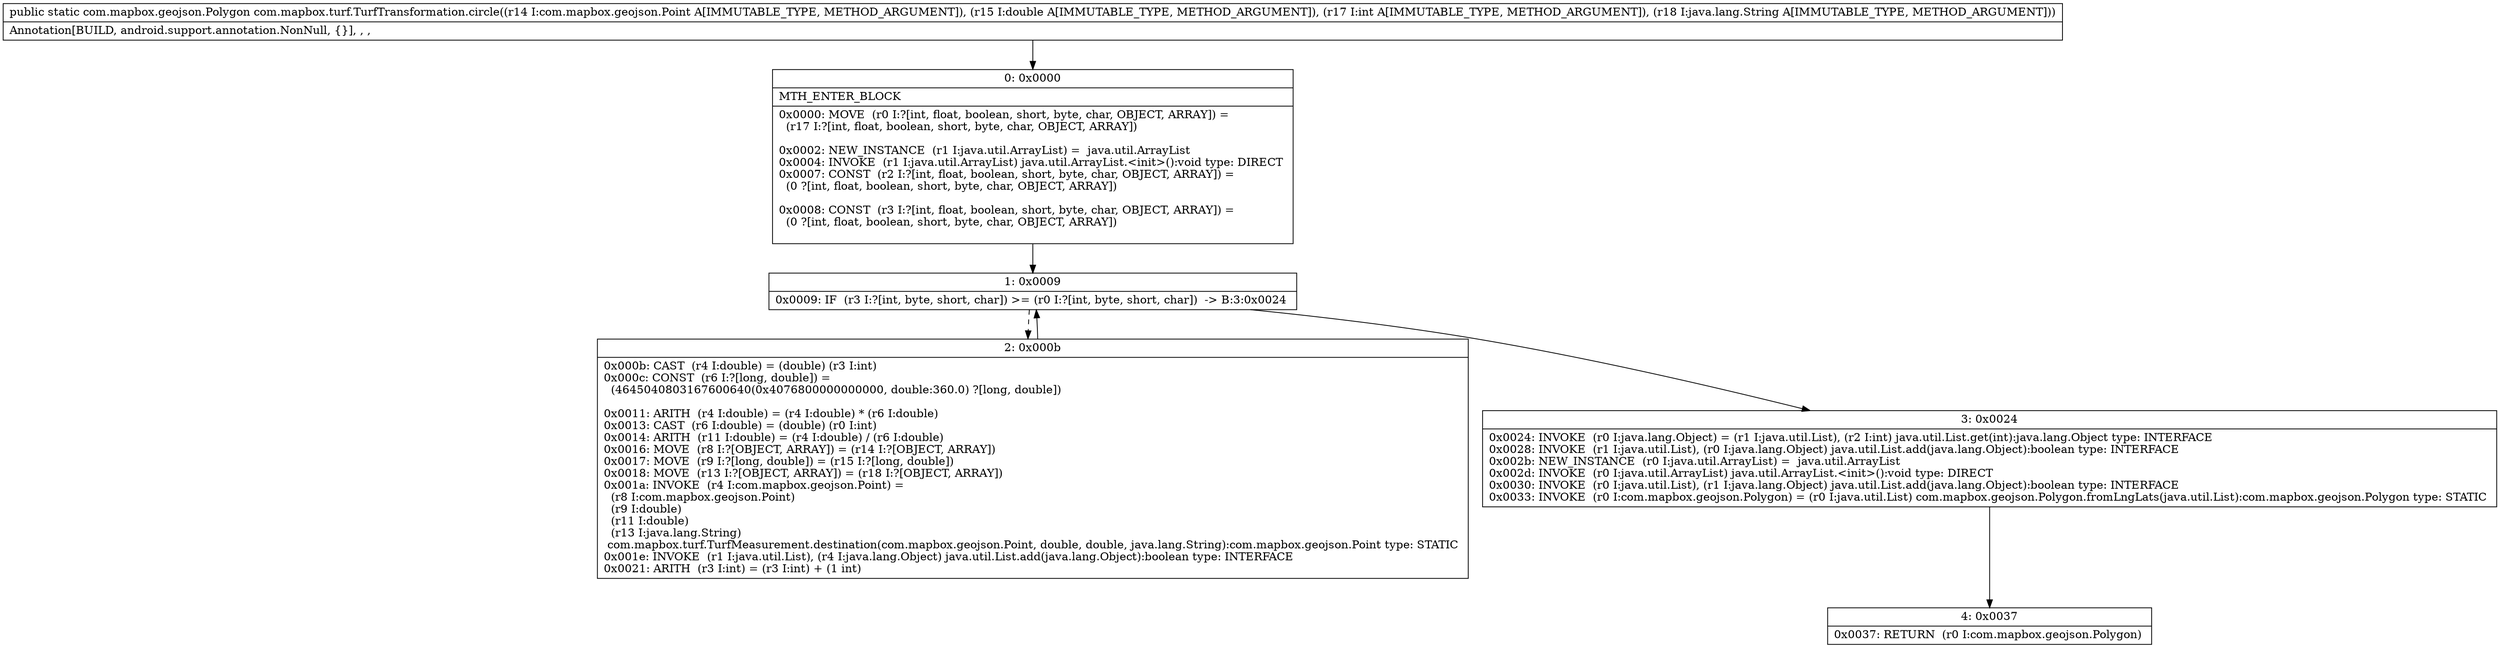 digraph "CFG forcom.mapbox.turf.TurfTransformation.circle(Lcom\/mapbox\/geojson\/Point;DILjava\/lang\/String;)Lcom\/mapbox\/geojson\/Polygon;" {
Node_0 [shape=record,label="{0\:\ 0x0000|MTH_ENTER_BLOCK\l|0x0000: MOVE  (r0 I:?[int, float, boolean, short, byte, char, OBJECT, ARRAY]) = \l  (r17 I:?[int, float, boolean, short, byte, char, OBJECT, ARRAY])\l \l0x0002: NEW_INSTANCE  (r1 I:java.util.ArrayList) =  java.util.ArrayList \l0x0004: INVOKE  (r1 I:java.util.ArrayList) java.util.ArrayList.\<init\>():void type: DIRECT \l0x0007: CONST  (r2 I:?[int, float, boolean, short, byte, char, OBJECT, ARRAY]) = \l  (0 ?[int, float, boolean, short, byte, char, OBJECT, ARRAY])\l \l0x0008: CONST  (r3 I:?[int, float, boolean, short, byte, char, OBJECT, ARRAY]) = \l  (0 ?[int, float, boolean, short, byte, char, OBJECT, ARRAY])\l \l}"];
Node_1 [shape=record,label="{1\:\ 0x0009|0x0009: IF  (r3 I:?[int, byte, short, char]) \>= (r0 I:?[int, byte, short, char])  \-\> B:3:0x0024 \l}"];
Node_2 [shape=record,label="{2\:\ 0x000b|0x000b: CAST  (r4 I:double) = (double) (r3 I:int) \l0x000c: CONST  (r6 I:?[long, double]) = \l  (4645040803167600640(0x4076800000000000, double:360.0) ?[long, double])\l \l0x0011: ARITH  (r4 I:double) = (r4 I:double) * (r6 I:double) \l0x0013: CAST  (r6 I:double) = (double) (r0 I:int) \l0x0014: ARITH  (r11 I:double) = (r4 I:double) \/ (r6 I:double) \l0x0016: MOVE  (r8 I:?[OBJECT, ARRAY]) = (r14 I:?[OBJECT, ARRAY]) \l0x0017: MOVE  (r9 I:?[long, double]) = (r15 I:?[long, double]) \l0x0018: MOVE  (r13 I:?[OBJECT, ARRAY]) = (r18 I:?[OBJECT, ARRAY]) \l0x001a: INVOKE  (r4 I:com.mapbox.geojson.Point) = \l  (r8 I:com.mapbox.geojson.Point)\l  (r9 I:double)\l  (r11 I:double)\l  (r13 I:java.lang.String)\l com.mapbox.turf.TurfMeasurement.destination(com.mapbox.geojson.Point, double, double, java.lang.String):com.mapbox.geojson.Point type: STATIC \l0x001e: INVOKE  (r1 I:java.util.List), (r4 I:java.lang.Object) java.util.List.add(java.lang.Object):boolean type: INTERFACE \l0x0021: ARITH  (r3 I:int) = (r3 I:int) + (1 int) \l}"];
Node_3 [shape=record,label="{3\:\ 0x0024|0x0024: INVOKE  (r0 I:java.lang.Object) = (r1 I:java.util.List), (r2 I:int) java.util.List.get(int):java.lang.Object type: INTERFACE \l0x0028: INVOKE  (r1 I:java.util.List), (r0 I:java.lang.Object) java.util.List.add(java.lang.Object):boolean type: INTERFACE \l0x002b: NEW_INSTANCE  (r0 I:java.util.ArrayList) =  java.util.ArrayList \l0x002d: INVOKE  (r0 I:java.util.ArrayList) java.util.ArrayList.\<init\>():void type: DIRECT \l0x0030: INVOKE  (r0 I:java.util.List), (r1 I:java.lang.Object) java.util.List.add(java.lang.Object):boolean type: INTERFACE \l0x0033: INVOKE  (r0 I:com.mapbox.geojson.Polygon) = (r0 I:java.util.List) com.mapbox.geojson.Polygon.fromLngLats(java.util.List):com.mapbox.geojson.Polygon type: STATIC \l}"];
Node_4 [shape=record,label="{4\:\ 0x0037|0x0037: RETURN  (r0 I:com.mapbox.geojson.Polygon) \l}"];
MethodNode[shape=record,label="{public static com.mapbox.geojson.Polygon com.mapbox.turf.TurfTransformation.circle((r14 I:com.mapbox.geojson.Point A[IMMUTABLE_TYPE, METHOD_ARGUMENT]), (r15 I:double A[IMMUTABLE_TYPE, METHOD_ARGUMENT]), (r17 I:int A[IMMUTABLE_TYPE, METHOD_ARGUMENT]), (r18 I:java.lang.String A[IMMUTABLE_TYPE, METHOD_ARGUMENT]))  | Annotation[BUILD, android.support.annotation.NonNull, \{\}], , , \l}"];
MethodNode -> Node_0;
Node_0 -> Node_1;
Node_1 -> Node_2[style=dashed];
Node_1 -> Node_3;
Node_2 -> Node_1;
Node_3 -> Node_4;
}

